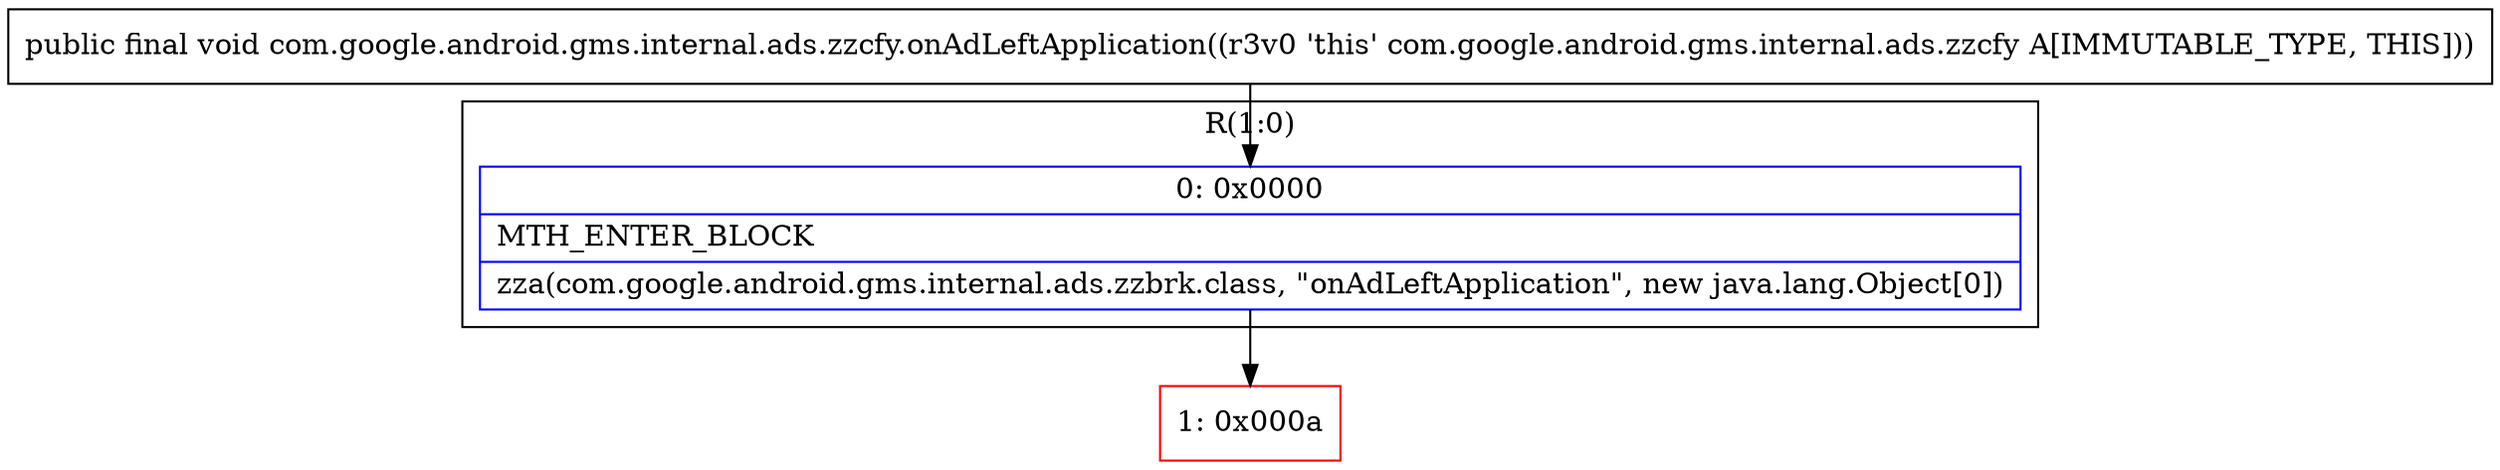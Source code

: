 digraph "CFG forcom.google.android.gms.internal.ads.zzcfy.onAdLeftApplication()V" {
subgraph cluster_Region_970988708 {
label = "R(1:0)";
node [shape=record,color=blue];
Node_0 [shape=record,label="{0\:\ 0x0000|MTH_ENTER_BLOCK\l|zza(com.google.android.gms.internal.ads.zzbrk.class, \"onAdLeftApplication\", new java.lang.Object[0])\l}"];
}
Node_1 [shape=record,color=red,label="{1\:\ 0x000a}"];
MethodNode[shape=record,label="{public final void com.google.android.gms.internal.ads.zzcfy.onAdLeftApplication((r3v0 'this' com.google.android.gms.internal.ads.zzcfy A[IMMUTABLE_TYPE, THIS])) }"];
MethodNode -> Node_0;
Node_0 -> Node_1;
}


